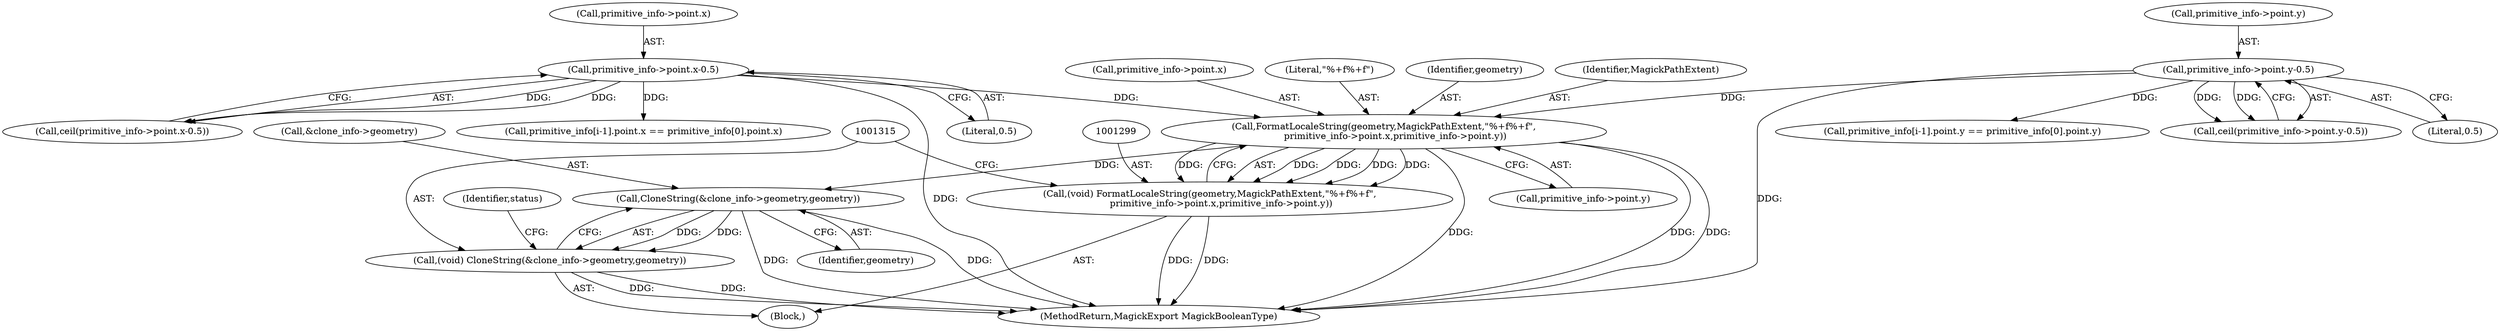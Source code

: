 digraph "0_ImageMagick_726812fa2fa7ce16bcf58f6e115f65427a1c0950_2@pointer" {
"1001300" [label="(Call,FormatLocaleString(geometry,MagickPathExtent,\"%+f%+f\",\n        primitive_info->point.x,primitive_info->point.y))"];
"1000200" [label="(Call,primitive_info->point.x-0.5)"];
"1000212" [label="(Call,primitive_info->point.y-0.5)"];
"1001298" [label="(Call,(void) FormatLocaleString(geometry,MagickPathExtent,\"%+f%+f\",\n        primitive_info->point.x,primitive_info->point.y))"];
"1001316" [label="(Call,CloneString(&clone_info->geometry,geometry))"];
"1001314" [label="(Call,(void) CloneString(&clone_info->geometry,geometry))"];
"1000206" [label="(Literal,0.5)"];
"1001317" [label="(Call,&clone_info->geometry)"];
"1001323" [label="(Identifier,status)"];
"1001301" [label="(Identifier,geometry)"];
"1000199" [label="(Call,ceil(primitive_info->point.x-0.5))"];
"1001302" [label="(Identifier,MagickPathExtent)"];
"1000212" [label="(Call,primitive_info->point.y-0.5)"];
"1000213" [label="(Call,primitive_info->point.y)"];
"1001298" [label="(Call,(void) FormatLocaleString(geometry,MagickPathExtent,\"%+f%+f\",\n        primitive_info->point.x,primitive_info->point.y))"];
"1001304" [label="(Call,primitive_info->point.x)"];
"1001300" [label="(Call,FormatLocaleString(geometry,MagickPathExtent,\"%+f%+f\",\n        primitive_info->point.x,primitive_info->point.y))"];
"1001321" [label="(Identifier,geometry)"];
"1001269" [label="(Block,)"];
"1000211" [label="(Call,ceil(primitive_info->point.y-0.5))"];
"1000200" [label="(Call,primitive_info->point.x-0.5)"];
"1001629" [label="(MethodReturn,MagickExport MagickBooleanType)"];
"1001314" [label="(Call,(void) CloneString(&clone_info->geometry,geometry))"];
"1001303" [label="(Literal,\"%+f%+f\")"];
"1000218" [label="(Literal,0.5)"];
"1000201" [label="(Call,primitive_info->point.x)"];
"1001316" [label="(Call,CloneString(&clone_info->geometry,geometry))"];
"1001480" [label="(Call,primitive_info[i-1].point.x == primitive_info[0].point.x)"];
"1001497" [label="(Call,primitive_info[i-1].point.y == primitive_info[0].point.y)"];
"1001309" [label="(Call,primitive_info->point.y)"];
"1001300" -> "1001298"  [label="AST: "];
"1001300" -> "1001309"  [label="CFG: "];
"1001301" -> "1001300"  [label="AST: "];
"1001302" -> "1001300"  [label="AST: "];
"1001303" -> "1001300"  [label="AST: "];
"1001304" -> "1001300"  [label="AST: "];
"1001309" -> "1001300"  [label="AST: "];
"1001298" -> "1001300"  [label="CFG: "];
"1001300" -> "1001629"  [label="DDG: "];
"1001300" -> "1001629"  [label="DDG: "];
"1001300" -> "1001629"  [label="DDG: "];
"1001300" -> "1001298"  [label="DDG: "];
"1001300" -> "1001298"  [label="DDG: "];
"1001300" -> "1001298"  [label="DDG: "];
"1001300" -> "1001298"  [label="DDG: "];
"1001300" -> "1001298"  [label="DDG: "];
"1000200" -> "1001300"  [label="DDG: "];
"1000212" -> "1001300"  [label="DDG: "];
"1001300" -> "1001316"  [label="DDG: "];
"1000200" -> "1000199"  [label="AST: "];
"1000200" -> "1000206"  [label="CFG: "];
"1000201" -> "1000200"  [label="AST: "];
"1000206" -> "1000200"  [label="AST: "];
"1000199" -> "1000200"  [label="CFG: "];
"1000200" -> "1001629"  [label="DDG: "];
"1000200" -> "1000199"  [label="DDG: "];
"1000200" -> "1000199"  [label="DDG: "];
"1000200" -> "1001480"  [label="DDG: "];
"1000212" -> "1000211"  [label="AST: "];
"1000212" -> "1000218"  [label="CFG: "];
"1000213" -> "1000212"  [label="AST: "];
"1000218" -> "1000212"  [label="AST: "];
"1000211" -> "1000212"  [label="CFG: "];
"1000212" -> "1001629"  [label="DDG: "];
"1000212" -> "1000211"  [label="DDG: "];
"1000212" -> "1000211"  [label="DDG: "];
"1000212" -> "1001497"  [label="DDG: "];
"1001298" -> "1001269"  [label="AST: "];
"1001299" -> "1001298"  [label="AST: "];
"1001315" -> "1001298"  [label="CFG: "];
"1001298" -> "1001629"  [label="DDG: "];
"1001298" -> "1001629"  [label="DDG: "];
"1001316" -> "1001314"  [label="AST: "];
"1001316" -> "1001321"  [label="CFG: "];
"1001317" -> "1001316"  [label="AST: "];
"1001321" -> "1001316"  [label="AST: "];
"1001314" -> "1001316"  [label="CFG: "];
"1001316" -> "1001629"  [label="DDG: "];
"1001316" -> "1001629"  [label="DDG: "];
"1001316" -> "1001314"  [label="DDG: "];
"1001316" -> "1001314"  [label="DDG: "];
"1001314" -> "1001269"  [label="AST: "];
"1001315" -> "1001314"  [label="AST: "];
"1001323" -> "1001314"  [label="CFG: "];
"1001314" -> "1001629"  [label="DDG: "];
"1001314" -> "1001629"  [label="DDG: "];
}
